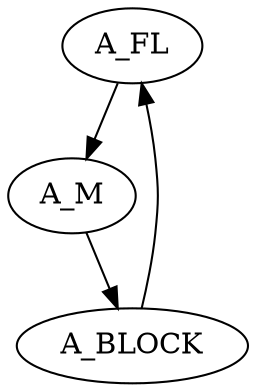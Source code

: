 digraph g {
name="StaticCouplingA";
edge  [type="defdst"]
node  [cpu="0"];
  A_FL    [type="flush",  toffs="0",      pattern="A", patentry="true", prio="1", qlo="1", tvalid="0", vabs="true"];
  A_M     [type="tmsg",   toffs="500",    pattern="A", id="0x112c0ff000500800", par="0x0000140000000000"];
  A_BLOCK [type="block",  tperiod="5000", pattern="A", patexit="true"];

  A_FL -> A_M -> A_BLOCK -> A_FL [type="defdst"];



}
